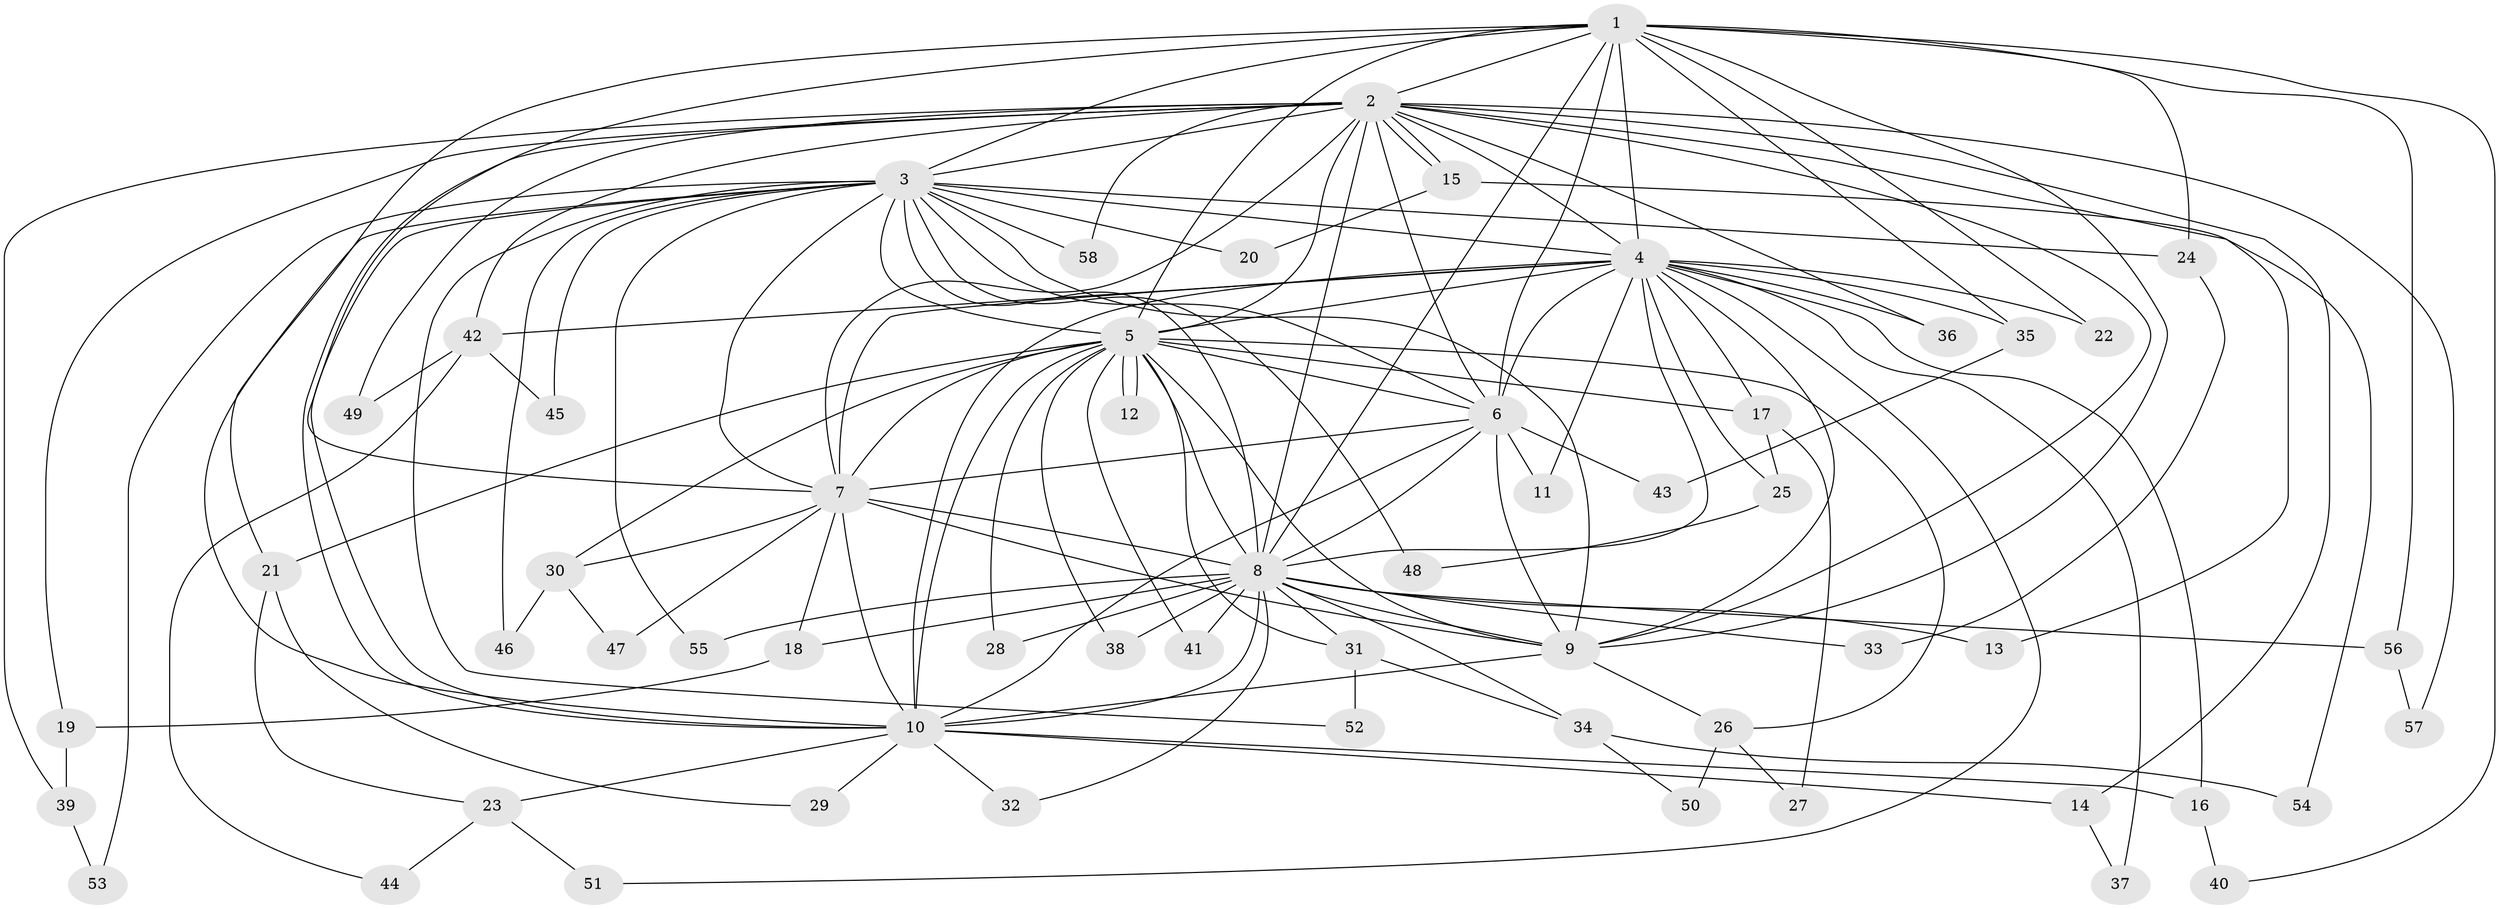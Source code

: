 // coarse degree distribution, {14: 0.13793103448275862, 1: 0.034482758620689655, 4: 0.2413793103448276, 11: 0.06896551724137931, 3: 0.3103448275862069, 2: 0.13793103448275862, 9: 0.034482758620689655, 15: 0.034482758620689655}
// Generated by graph-tools (version 1.1) at 2025/36/03/04/25 23:36:22]
// undirected, 58 vertices, 141 edges
graph export_dot {
  node [color=gray90,style=filled];
  1;
  2;
  3;
  4;
  5;
  6;
  7;
  8;
  9;
  10;
  11;
  12;
  13;
  14;
  15;
  16;
  17;
  18;
  19;
  20;
  21;
  22;
  23;
  24;
  25;
  26;
  27;
  28;
  29;
  30;
  31;
  32;
  33;
  34;
  35;
  36;
  37;
  38;
  39;
  40;
  41;
  42;
  43;
  44;
  45;
  46;
  47;
  48;
  49;
  50;
  51;
  52;
  53;
  54;
  55;
  56;
  57;
  58;
  1 -- 2;
  1 -- 3;
  1 -- 4;
  1 -- 5;
  1 -- 6;
  1 -- 7;
  1 -- 8;
  1 -- 9;
  1 -- 10;
  1 -- 22;
  1 -- 24;
  1 -- 35;
  1 -- 40;
  1 -- 56;
  2 -- 3;
  2 -- 4;
  2 -- 5;
  2 -- 6;
  2 -- 7;
  2 -- 8;
  2 -- 9;
  2 -- 10;
  2 -- 13;
  2 -- 14;
  2 -- 15;
  2 -- 15;
  2 -- 19;
  2 -- 36;
  2 -- 39;
  2 -- 42;
  2 -- 49;
  2 -- 57;
  2 -- 58;
  3 -- 4;
  3 -- 5;
  3 -- 6;
  3 -- 7;
  3 -- 8;
  3 -- 9;
  3 -- 10;
  3 -- 20;
  3 -- 21;
  3 -- 24;
  3 -- 45;
  3 -- 46;
  3 -- 48;
  3 -- 52;
  3 -- 53;
  3 -- 55;
  3 -- 58;
  4 -- 5;
  4 -- 6;
  4 -- 7;
  4 -- 8;
  4 -- 9;
  4 -- 10;
  4 -- 11;
  4 -- 16;
  4 -- 17;
  4 -- 22;
  4 -- 25;
  4 -- 35;
  4 -- 36;
  4 -- 37;
  4 -- 42;
  4 -- 51;
  5 -- 6;
  5 -- 7;
  5 -- 8;
  5 -- 9;
  5 -- 10;
  5 -- 12;
  5 -- 12;
  5 -- 17;
  5 -- 21;
  5 -- 26;
  5 -- 28;
  5 -- 30;
  5 -- 31;
  5 -- 38;
  5 -- 41;
  6 -- 7;
  6 -- 8;
  6 -- 9;
  6 -- 10;
  6 -- 11;
  6 -- 43;
  7 -- 8;
  7 -- 9;
  7 -- 10;
  7 -- 18;
  7 -- 30;
  7 -- 47;
  8 -- 9;
  8 -- 10;
  8 -- 13;
  8 -- 18;
  8 -- 28;
  8 -- 31;
  8 -- 32;
  8 -- 33;
  8 -- 34;
  8 -- 38;
  8 -- 41;
  8 -- 55;
  8 -- 56;
  9 -- 10;
  9 -- 26;
  10 -- 14;
  10 -- 16;
  10 -- 23;
  10 -- 29;
  10 -- 32;
  14 -- 37;
  15 -- 20;
  15 -- 54;
  16 -- 40;
  17 -- 25;
  17 -- 27;
  18 -- 19;
  19 -- 39;
  21 -- 23;
  21 -- 29;
  23 -- 44;
  23 -- 51;
  24 -- 33;
  25 -- 48;
  26 -- 27;
  26 -- 50;
  30 -- 46;
  30 -- 47;
  31 -- 34;
  31 -- 52;
  34 -- 50;
  34 -- 54;
  35 -- 43;
  39 -- 53;
  42 -- 44;
  42 -- 45;
  42 -- 49;
  56 -- 57;
}
